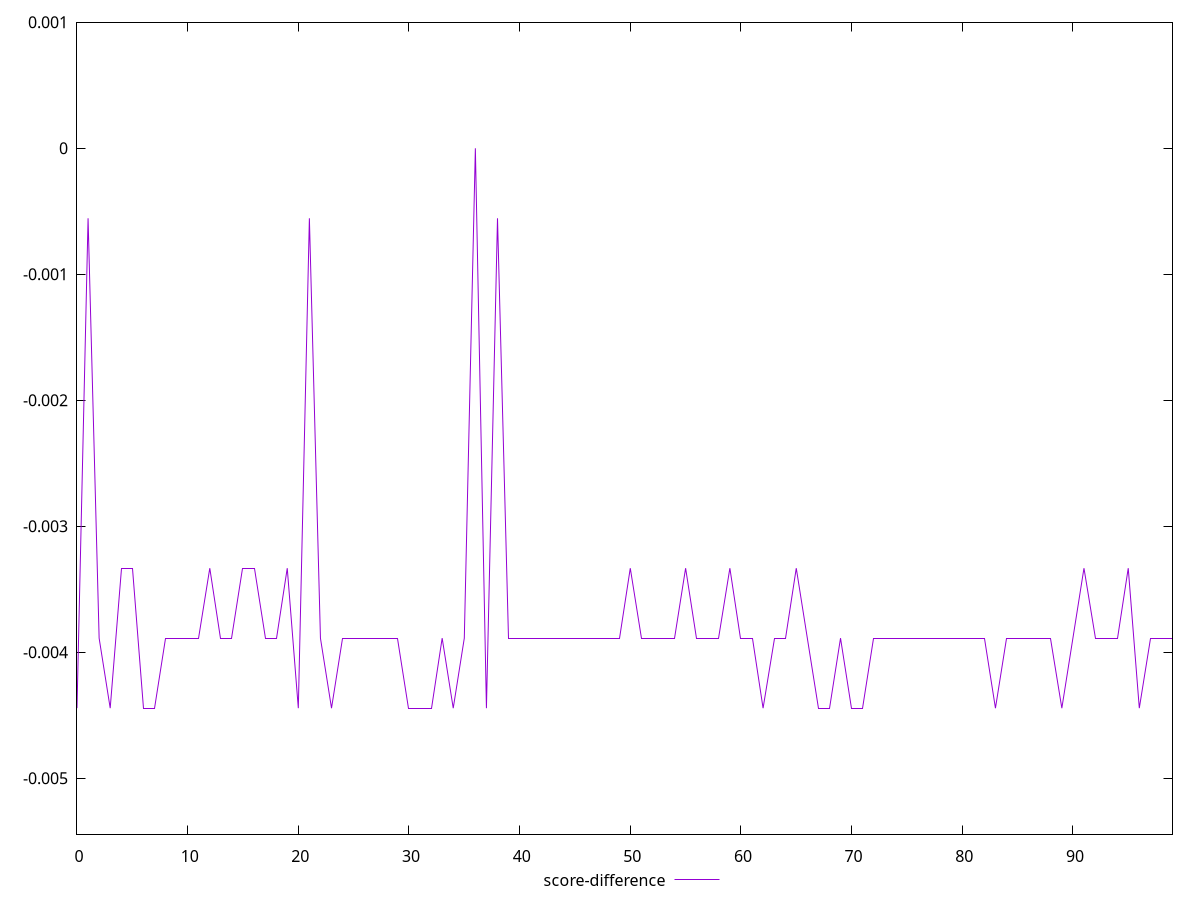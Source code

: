 reset

$scoreDifference <<EOF
0 -0.004444444444444362
1 -0.0005555555555555314
2 -0.0038888888888888307
3 -0.004444444444444362
4 -0.0033333333333332993
5 -0.0033333333333332993
6 -0.004444444444444362
7 -0.004444444444444362
8 -0.0038888888888888307
9 -0.0038888888888888307
10 -0.0038888888888888307
11 -0.0038888888888888307
12 -0.0033333333333332993
13 -0.0038888888888888307
14 -0.0038888888888888307
15 -0.0033333333333332993
16 -0.0033333333333332993
17 -0.0038888888888888307
18 -0.0038888888888888307
19 -0.0033333333333332993
20 -0.004444444444444362
21 -0.0005555555555555314
22 -0.0038888888888888307
23 -0.004444444444444362
24 -0.0038888888888888307
25 -0.0038888888888888307
26 -0.0038888888888888307
27 -0.0038888888888888307
28 -0.0038888888888888307
29 -0.0038888888888888307
30 -0.004444444444444362
31 -0.004444444444444362
32 -0.004444444444444362
33 -0.0038888888888888307
34 -0.004444444444444362
35 -0.0038888888888888307
36 0
37 -0.004444444444444362
38 -0.0005555555555555314
39 -0.0038888888888888307
40 -0.0038888888888888307
41 -0.0038888888888888307
42 -0.0038888888888888307
43 -0.0038888888888888307
44 -0.0038888888888888307
45 -0.0038888888888888307
46 -0.0038888888888888307
47 -0.0038888888888888307
48 -0.0038888888888888307
49 -0.0038888888888888307
50 -0.0033333333333332993
51 -0.0038888888888888307
52 -0.0038888888888888307
53 -0.0038888888888888307
54 -0.0038888888888888307
55 -0.0033333333333332993
56 -0.0038888888888888307
57 -0.0038888888888888307
58 -0.0038888888888888307
59 -0.0033333333333332993
60 -0.0038888888888888307
61 -0.0038888888888888307
62 -0.004444444444444362
63 -0.0038888888888888307
64 -0.0038888888888888307
65 -0.0033333333333332993
66 -0.0038888888888888307
67 -0.004444444444444362
68 -0.004444444444444362
69 -0.0038888888888888307
70 -0.004444444444444362
71 -0.004444444444444362
72 -0.0038888888888888307
73 -0.0038888888888888307
74 -0.0038888888888888307
75 -0.0038888888888888307
76 -0.0038888888888888307
77 -0.0038888888888888307
78 -0.0038888888888888307
79 -0.0038888888888888307
80 -0.0038888888888888307
81 -0.0038888888888888307
82 -0.0038888888888888307
83 -0.004444444444444362
84 -0.0038888888888888307
85 -0.0038888888888888307
86 -0.0038888888888888307
87 -0.0038888888888888307
88 -0.0038888888888888307
89 -0.004444444444444362
90 -0.0038888888888888307
91 -0.0033333333333332993
92 -0.0038888888888888307
93 -0.0038888888888888307
94 -0.0038888888888888307
95 -0.0033333333333332993
96 -0.004444444444444362
97 -0.0038888888888888307
98 -0.0038888888888888307
99 -0.0038888888888888307
EOF

set key outside below
set xrange [0:99]
set yrange [-0.005444444444444362:0.001]
set trange [-0.005444444444444362:0.001]
set terminal svg size 640, 500 enhanced background rgb 'white'
set output "reprap/uses-rel-preload/samples/pages+cached+noadtech/score-difference/values.svg"

plot $scoreDifference title "score-difference" with line

reset
